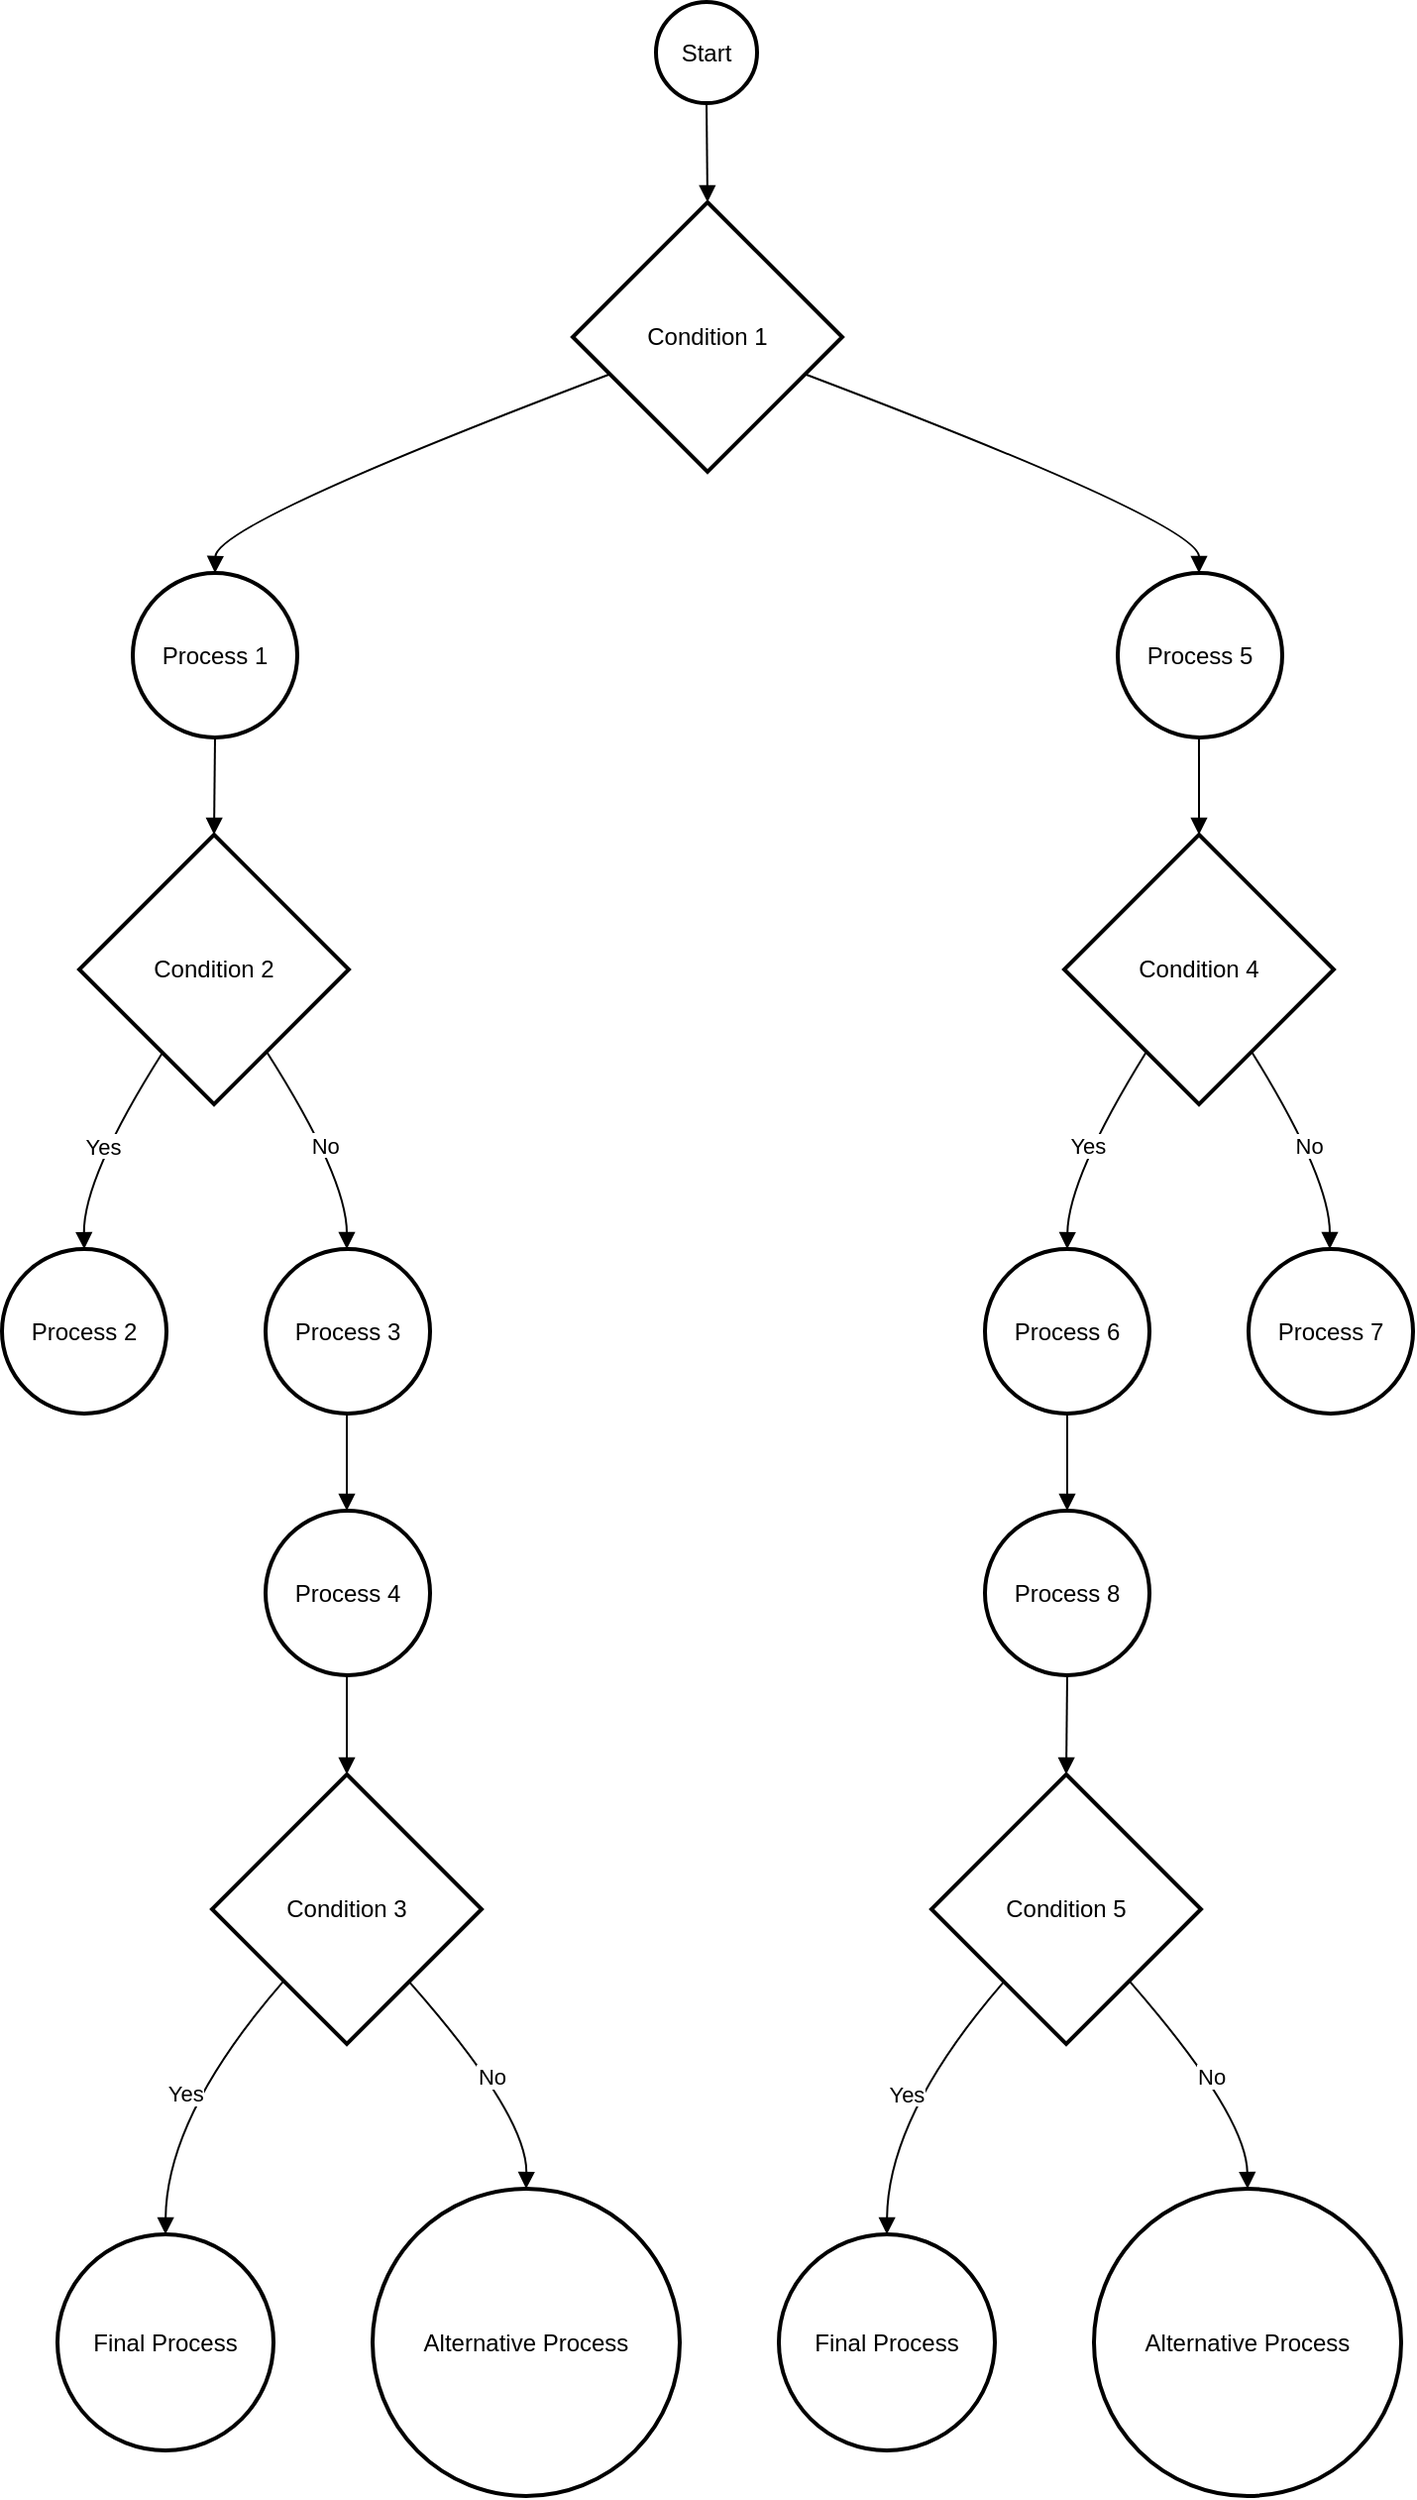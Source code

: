 <mxfile version="24.7.6">
  <diagram name="Page-1" id="R3QL27ZRKSAXmsxr0TTM">
    <mxGraphModel dx="3809" dy="1994" grid="1" gridSize="10" guides="1" tooltips="1" connect="1" arrows="1" fold="1" page="1" pageScale="1" pageWidth="850" pageHeight="1100" math="0" shadow="0">
      <root>
        <mxCell id="0" />
        <mxCell id="1" parent="0" />
        <mxCell id="m0V3_cafG3HXBkxv4FI2-119" value="Start" style="ellipse;aspect=fixed;strokeWidth=2;whiteSpace=wrap;" vertex="1" parent="1">
          <mxGeometry x="350" y="20" width="51" height="51" as="geometry" />
        </mxCell>
        <mxCell id="m0V3_cafG3HXBkxv4FI2-120" value="Condition 1" style="rhombus;strokeWidth=2;whiteSpace=wrap;" vertex="1" parent="1">
          <mxGeometry x="308" y="121" width="136" height="136" as="geometry" />
        </mxCell>
        <mxCell id="m0V3_cafG3HXBkxv4FI2-121" value="Process 1" style="ellipse;aspect=fixed;strokeWidth=2;whiteSpace=wrap;" vertex="1" parent="1">
          <mxGeometry x="86" y="308" width="83" height="83" as="geometry" />
        </mxCell>
        <mxCell id="m0V3_cafG3HXBkxv4FI2-122" value="Condition 2" style="rhombus;strokeWidth=2;whiteSpace=wrap;" vertex="1" parent="1">
          <mxGeometry x="59" y="440" width="136" height="136" as="geometry" />
        </mxCell>
        <mxCell id="m0V3_cafG3HXBkxv4FI2-123" value="Process 2" style="ellipse;aspect=fixed;strokeWidth=2;whiteSpace=wrap;" vertex="1" parent="1">
          <mxGeometry x="20" y="649" width="83" height="83" as="geometry" />
        </mxCell>
        <mxCell id="m0V3_cafG3HXBkxv4FI2-124" value="Process 3" style="ellipse;aspect=fixed;strokeWidth=2;whiteSpace=wrap;" vertex="1" parent="1">
          <mxGeometry x="153" y="649" width="83" height="83" as="geometry" />
        </mxCell>
        <mxCell id="m0V3_cafG3HXBkxv4FI2-125" value="Process 4" style="ellipse;aspect=fixed;strokeWidth=2;whiteSpace=wrap;" vertex="1" parent="1">
          <mxGeometry x="153" y="781" width="83" height="83" as="geometry" />
        </mxCell>
        <mxCell id="m0V3_cafG3HXBkxv4FI2-126" value="Condition 3" style="rhombus;strokeWidth=2;whiteSpace=wrap;" vertex="1" parent="1">
          <mxGeometry x="126" y="914" width="136" height="136" as="geometry" />
        </mxCell>
        <mxCell id="m0V3_cafG3HXBkxv4FI2-127" value="Final Process" style="ellipse;aspect=fixed;strokeWidth=2;whiteSpace=wrap;" vertex="1" parent="1">
          <mxGeometry x="48" y="1146" width="109" height="109" as="geometry" />
        </mxCell>
        <mxCell id="m0V3_cafG3HXBkxv4FI2-128" value="Alternative Process" style="ellipse;aspect=fixed;strokeWidth=2;whiteSpace=wrap;" vertex="1" parent="1">
          <mxGeometry x="207" y="1123" width="155" height="155" as="geometry" />
        </mxCell>
        <mxCell id="m0V3_cafG3HXBkxv4FI2-129" value="Process 5" style="ellipse;aspect=fixed;strokeWidth=2;whiteSpace=wrap;" vertex="1" parent="1">
          <mxGeometry x="583" y="308" width="83" height="83" as="geometry" />
        </mxCell>
        <mxCell id="m0V3_cafG3HXBkxv4FI2-130" value="Condition 4" style="rhombus;strokeWidth=2;whiteSpace=wrap;" vertex="1" parent="1">
          <mxGeometry x="556" y="440" width="136" height="136" as="geometry" />
        </mxCell>
        <mxCell id="m0V3_cafG3HXBkxv4FI2-131" value="Process 6" style="ellipse;aspect=fixed;strokeWidth=2;whiteSpace=wrap;" vertex="1" parent="1">
          <mxGeometry x="516" y="649" width="83" height="83" as="geometry" />
        </mxCell>
        <mxCell id="m0V3_cafG3HXBkxv4FI2-132" value="Process 7" style="ellipse;aspect=fixed;strokeWidth=2;whiteSpace=wrap;" vertex="1" parent="1">
          <mxGeometry x="649" y="649" width="83" height="83" as="geometry" />
        </mxCell>
        <mxCell id="m0V3_cafG3HXBkxv4FI2-133" value="Process 8" style="ellipse;aspect=fixed;strokeWidth=2;whiteSpace=wrap;" vertex="1" parent="1">
          <mxGeometry x="516" y="781" width="83" height="83" as="geometry" />
        </mxCell>
        <mxCell id="m0V3_cafG3HXBkxv4FI2-134" value="Condition 5" style="rhombus;strokeWidth=2;whiteSpace=wrap;" vertex="1" parent="1">
          <mxGeometry x="489" y="914" width="136" height="136" as="geometry" />
        </mxCell>
        <mxCell id="m0V3_cafG3HXBkxv4FI2-135" value="Final Process" style="ellipse;aspect=fixed;strokeWidth=2;whiteSpace=wrap;" vertex="1" parent="1">
          <mxGeometry x="412" y="1146" width="109" height="109" as="geometry" />
        </mxCell>
        <mxCell id="m0V3_cafG3HXBkxv4FI2-136" value="Alternative Process" style="ellipse;aspect=fixed;strokeWidth=2;whiteSpace=wrap;" vertex="1" parent="1">
          <mxGeometry x="571" y="1123" width="155" height="155" as="geometry" />
        </mxCell>
        <mxCell id="m0V3_cafG3HXBkxv4FI2-137" value="" style="curved=1;startArrow=none;endArrow=block;exitX=0.5;exitY=1;entryX=0.5;entryY=0;rounded=0;" edge="1" parent="1" source="m0V3_cafG3HXBkxv4FI2-119" target="m0V3_cafG3HXBkxv4FI2-120">
          <mxGeometry relative="1" as="geometry">
            <Array as="points" />
          </mxGeometry>
        </mxCell>
        <mxCell id="m0V3_cafG3HXBkxv4FI2-138" value="" style="curved=1;startArrow=none;endArrow=block;exitX=0;exitY=0.69;entryX=0.5;entryY=-0.01;rounded=0;" edge="1" parent="1" source="m0V3_cafG3HXBkxv4FI2-120" target="m0V3_cafG3HXBkxv4FI2-121">
          <mxGeometry relative="1" as="geometry">
            <Array as="points">
              <mxPoint x="128" y="283" />
            </Array>
          </mxGeometry>
        </mxCell>
        <mxCell id="m0V3_cafG3HXBkxv4FI2-139" value="" style="curved=1;startArrow=none;endArrow=block;exitX=0.5;exitY=0.99;entryX=0.5;entryY=0;rounded=0;" edge="1" parent="1" source="m0V3_cafG3HXBkxv4FI2-121" target="m0V3_cafG3HXBkxv4FI2-122">
          <mxGeometry relative="1" as="geometry">
            <Array as="points" />
          </mxGeometry>
        </mxCell>
        <mxCell id="m0V3_cafG3HXBkxv4FI2-140" value="Yes" style="curved=1;startArrow=none;endArrow=block;exitX=0.19;exitY=1;entryX=0.5;entryY=0;rounded=0;" edge="1" parent="1" source="m0V3_cafG3HXBkxv4FI2-122" target="m0V3_cafG3HXBkxv4FI2-123">
          <mxGeometry relative="1" as="geometry">
            <Array as="points">
              <mxPoint x="61" y="613" />
            </Array>
          </mxGeometry>
        </mxCell>
        <mxCell id="m0V3_cafG3HXBkxv4FI2-141" value="No" style="curved=1;startArrow=none;endArrow=block;exitX=0.82;exitY=1;entryX=0.49;entryY=0;rounded=0;" edge="1" parent="1" source="m0V3_cafG3HXBkxv4FI2-122" target="m0V3_cafG3HXBkxv4FI2-124">
          <mxGeometry relative="1" as="geometry">
            <Array as="points">
              <mxPoint x="194" y="613" />
            </Array>
          </mxGeometry>
        </mxCell>
        <mxCell id="m0V3_cafG3HXBkxv4FI2-142" value="" style="curved=1;startArrow=none;endArrow=block;exitX=0.49;exitY=0.99;entryX=0.49;entryY=0;rounded=0;" edge="1" parent="1" source="m0V3_cafG3HXBkxv4FI2-124" target="m0V3_cafG3HXBkxv4FI2-125">
          <mxGeometry relative="1" as="geometry">
            <Array as="points" />
          </mxGeometry>
        </mxCell>
        <mxCell id="m0V3_cafG3HXBkxv4FI2-143" value="" style="curved=1;startArrow=none;endArrow=block;exitX=0.49;exitY=1;entryX=0.5;entryY=0;rounded=0;" edge="1" parent="1" source="m0V3_cafG3HXBkxv4FI2-125" target="m0V3_cafG3HXBkxv4FI2-126">
          <mxGeometry relative="1" as="geometry">
            <Array as="points" />
          </mxGeometry>
        </mxCell>
        <mxCell id="m0V3_cafG3HXBkxv4FI2-144" value="Yes" style="curved=1;startArrow=none;endArrow=block;exitX=0.06;exitY=1;entryX=0.5;entryY=0;rounded=0;" edge="1" parent="1" source="m0V3_cafG3HXBkxv4FI2-126" target="m0V3_cafG3HXBkxv4FI2-127">
          <mxGeometry relative="1" as="geometry">
            <Array as="points">
              <mxPoint x="103" y="1086" />
            </Array>
          </mxGeometry>
        </mxCell>
        <mxCell id="m0V3_cafG3HXBkxv4FI2-145" value="No" style="curved=1;startArrow=none;endArrow=block;exitX=0.93;exitY=1;entryX=0.5;entryY=0;rounded=0;" edge="1" parent="1" source="m0V3_cafG3HXBkxv4FI2-126" target="m0V3_cafG3HXBkxv4FI2-128">
          <mxGeometry relative="1" as="geometry">
            <Array as="points">
              <mxPoint x="285" y="1086" />
            </Array>
          </mxGeometry>
        </mxCell>
        <mxCell id="m0V3_cafG3HXBkxv4FI2-146" value="" style="curved=1;startArrow=none;endArrow=block;exitX=1;exitY=0.69;entryX=0.49;entryY=-0.01;rounded=0;" edge="1" parent="1" source="m0V3_cafG3HXBkxv4FI2-120" target="m0V3_cafG3HXBkxv4FI2-129">
          <mxGeometry relative="1" as="geometry">
            <Array as="points">
              <mxPoint x="624" y="283" />
            </Array>
          </mxGeometry>
        </mxCell>
        <mxCell id="m0V3_cafG3HXBkxv4FI2-147" value="" style="curved=1;startArrow=none;endArrow=block;exitX=0.49;exitY=0.99;entryX=0.5;entryY=0;rounded=0;" edge="1" parent="1" source="m0V3_cafG3HXBkxv4FI2-129" target="m0V3_cafG3HXBkxv4FI2-130">
          <mxGeometry relative="1" as="geometry">
            <Array as="points" />
          </mxGeometry>
        </mxCell>
        <mxCell id="m0V3_cafG3HXBkxv4FI2-148" value="Yes" style="curved=1;startArrow=none;endArrow=block;exitX=0.18;exitY=1;entryX=0.5;entryY=0;rounded=0;" edge="1" parent="1" source="m0V3_cafG3HXBkxv4FI2-130" target="m0V3_cafG3HXBkxv4FI2-131">
          <mxGeometry relative="1" as="geometry">
            <Array as="points">
              <mxPoint x="558" y="613" />
            </Array>
          </mxGeometry>
        </mxCell>
        <mxCell id="m0V3_cafG3HXBkxv4FI2-149" value="No" style="curved=1;startArrow=none;endArrow=block;exitX=0.82;exitY=1;entryX=0.49;entryY=0;rounded=0;" edge="1" parent="1" source="m0V3_cafG3HXBkxv4FI2-130" target="m0V3_cafG3HXBkxv4FI2-132">
          <mxGeometry relative="1" as="geometry">
            <Array as="points">
              <mxPoint x="690" y="613" />
            </Array>
          </mxGeometry>
        </mxCell>
        <mxCell id="m0V3_cafG3HXBkxv4FI2-150" value="" style="curved=1;startArrow=none;endArrow=block;exitX=0.5;exitY=0.99;entryX=0.5;entryY=0;rounded=0;" edge="1" parent="1" source="m0V3_cafG3HXBkxv4FI2-131" target="m0V3_cafG3HXBkxv4FI2-133">
          <mxGeometry relative="1" as="geometry">
            <Array as="points" />
          </mxGeometry>
        </mxCell>
        <mxCell id="m0V3_cafG3HXBkxv4FI2-151" value="" style="curved=1;startArrow=none;endArrow=block;exitX=0.5;exitY=1;entryX=0.5;entryY=0;rounded=0;" edge="1" parent="1" source="m0V3_cafG3HXBkxv4FI2-133" target="m0V3_cafG3HXBkxv4FI2-134">
          <mxGeometry relative="1" as="geometry">
            <Array as="points" />
          </mxGeometry>
        </mxCell>
        <mxCell id="m0V3_cafG3HXBkxv4FI2-152" value="Yes" style="curved=1;startArrow=none;endArrow=block;exitX=0.07;exitY=1;entryX=0.5;entryY=0;rounded=0;" edge="1" parent="1" source="m0V3_cafG3HXBkxv4FI2-134" target="m0V3_cafG3HXBkxv4FI2-135">
          <mxGeometry relative="1" as="geometry">
            <Array as="points">
              <mxPoint x="467" y="1086" />
            </Array>
          </mxGeometry>
        </mxCell>
        <mxCell id="m0V3_cafG3HXBkxv4FI2-153" value="No" style="curved=1;startArrow=none;endArrow=block;exitX=0.94;exitY=1;entryX=0.5;entryY=0;rounded=0;" edge="1" parent="1" source="m0V3_cafG3HXBkxv4FI2-134" target="m0V3_cafG3HXBkxv4FI2-136">
          <mxGeometry relative="1" as="geometry">
            <Array as="points">
              <mxPoint x="648" y="1086" />
            </Array>
          </mxGeometry>
        </mxCell>
      </root>
    </mxGraphModel>
  </diagram>
</mxfile>

